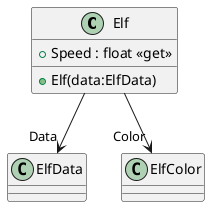 @startuml
class Elf {
    + Elf(data:ElfData)
    + Speed : float <<get>>
}
Elf --> "Data" ElfData
Elf --> "Color" ElfColor
@enduml
